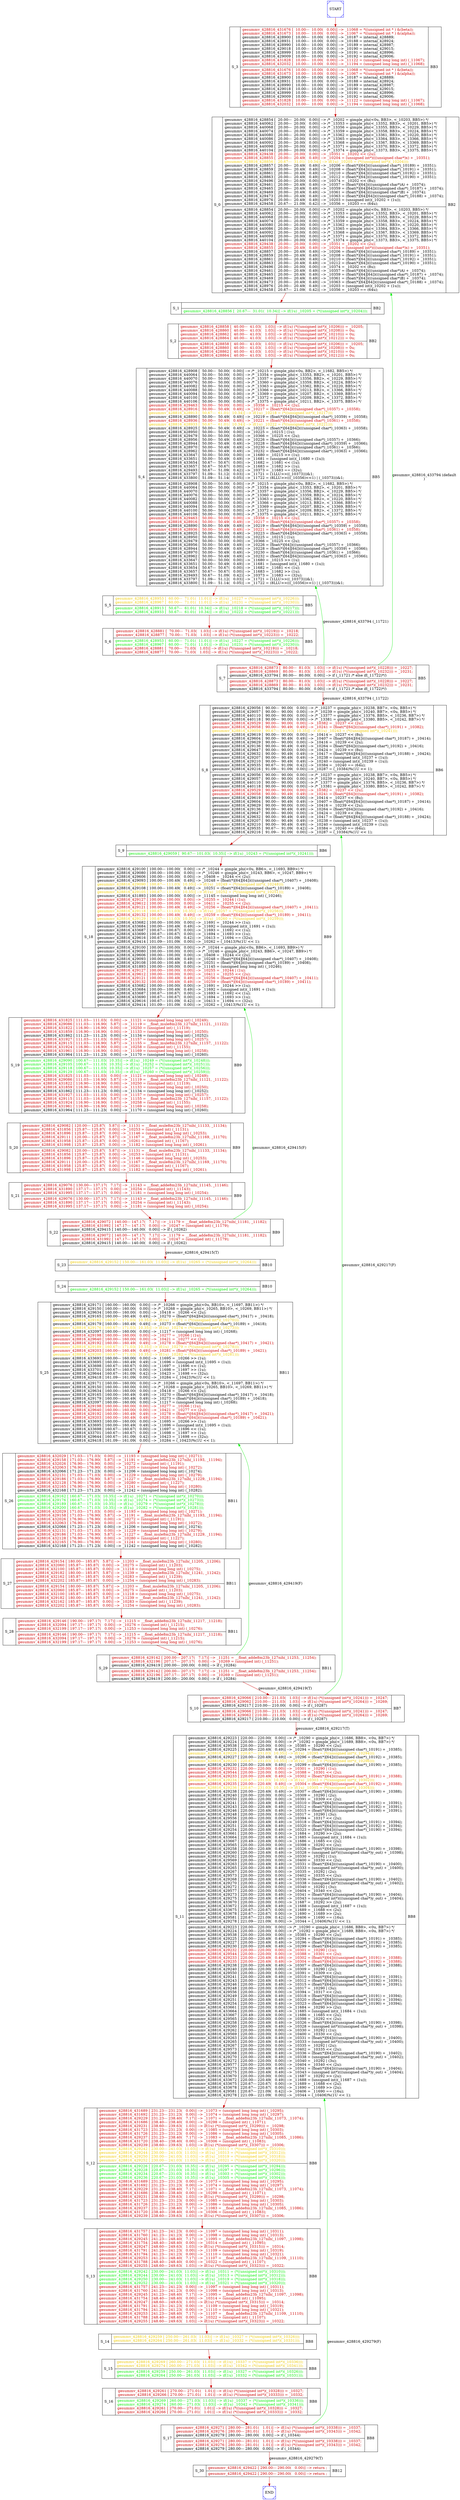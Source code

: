 digraph G {
0[color=blue,shape=Msquare,label=START];
1[color=blue,shape=Msquare,label=END];
2[shape=record,label=< S_0 | { gesummv_428816_428854 [  20.00---  20.00(   0.00)] --&gt; /* _10202 = gimple_phi(&lt;0u, BB3&gt;, &lt;_10203, BB5&gt;) */<br align="left"/>gesummv_428816_440062 [  20.00---  20.00(   0.00)] --&gt; /* _13353 = gimple_phi(&lt;_13352, BB3&gt;, &lt;_10201, BB5&gt;) */<br align="left"/>gesummv_428816_440068 [  20.00---  20.00(   0.00)] --&gt; /* _13356 = gimple_phi(&lt;_13355, BB3&gt;, &lt;_10229, BB5&gt;) */<br align="left"/>gesummv_428816_440074 [  20.00---  20.00(   0.00)] --&gt; /* _13359 = gimple_phi(&lt;_13358, BB3&gt;, &lt;_10224, BB5&gt;) */<br align="left"/>gesummv_428816_440080 [  20.00---  20.00(   0.00)] --&gt; /* _13362 = gimple_phi(&lt;_13361, BB3&gt;, &lt;_10220, BB5&gt;) */<br align="left"/>gesummv_428816_440086 [  20.00---  20.00(   0.00)] --&gt; /* _13365 = gimple_phi(&lt;_13364, BB3&gt;, &lt;_13366, BB5&gt;) */<br align="left"/>gesummv_428816_440092 [  20.00---  20.00(   0.00)] --&gt; /* _13368 = gimple_phi(&lt;_13367, BB3&gt;, &lt;_13369, BB5&gt;) */<br align="left"/>gesummv_428816_440098 [  20.00---  20.00(   0.00)] --&gt; /* _13371 = gimple_phi(&lt;_13370, BB3&gt;, &lt;_13372, BB5&gt;) */<br align="left"/>gesummv_428816_440104 [  20.00---  20.00(   0.00)] --&gt; /* _13374 = gimple_phi(&lt;_13373, BB3&gt;, &lt;_13375, BB5&gt;) */<br align="left"/><font color="red3">gesummv_428816_429438 [  20.00---  20.00(   0.00)] --&gt; _10351 = _10202 &lt;&lt; (2u); </font><br align="left"/><font color="red3">gesummv_428816_428855 [  20.00---  20.49(   0.49)] --&gt; _10204 = (unsigned int*)(((unsigned char*)x) + _10351); </font><br align="left"/><font color="gold2">gesummv_428816_428856 [  20.67---  31.01(  10.34)] --&gt; if(1u) _10205 = (*((unsigned int*)(_10204))); </font><br align="left"/>gesummv_428816_428857 [  20.00---  20.49(   0.49)] --&gt; _10206 = (float(*)[64])(((unsigned char*)_10189) + _10351);<br align="left"/>gesummv_428816_428859 [  20.00---  20.49(   0.49)] --&gt; _10208 = (float(*)[64])(((unsigned char*)_10191) + _10351);<br align="left"/>gesummv_428816_428861 [  20.00---  20.49(   0.49)] --&gt; _10210 = (float(*)[64])(((unsigned char*)_10192) + _10351);<br align="left"/>gesummv_428816_428863 [  20.00---  20.49(   0.49)] --&gt; _10212 = (float(*)[64])(((unsigned char*)_10190) + _10351);<br align="left"/>gesummv_428816_429496 [  20.00---  20.00(   0.00)] --&gt; _10374 = _10202 &lt;&lt; (8u);<br align="left"/>gesummv_428816_429461 [  20.00---  20.49(   0.49)] --&gt; _10357 = (float(*)[64])(((unsigned char*)A) + _10374);<br align="left"/>gesummv_428816_429465 [  20.00---  20.49(   0.49)] --&gt; _10359 = (float(*)[64][64])(((unsigned char*)_10187) + _10374);<br align="left"/>gesummv_428816_429469 [  20.00---  20.49(   0.49)] --&gt; _10361 = (float(*)[64])(((unsigned char*)B) + _10374);<br align="left"/>gesummv_428816_429473 [  20.00---  20.49(   0.49)] --&gt; _10363 = (float(*)[64][64])(((unsigned char*)_10188) + _10374);<br align="left"/>gesummv_428816_428976 [  20.00---  20.49(   0.49)] --&gt; _10203 = (unsigned int)(_10202 + (1u));<br align="left"/>gesummv_428816_429458 [  20.67---  21.09(   0.42)] --&gt; _10356 = _10203 == (64u);<br align="left"/> | gesummv_428816_428854 [  20.00---  20.00(   0.00)] --&gt; /* _10202 = gimple_phi(&lt;0u, BB3&gt;, &lt;_10203, BB5&gt;) */<br align="left"/>gesummv_428816_440062 [  20.00---  20.00(   0.00)] --&gt; /* _13353 = gimple_phi(&lt;_13352, BB3&gt;, &lt;_10201, BB5&gt;) */<br align="left"/>gesummv_428816_440068 [  20.00---  20.00(   0.00)] --&gt; /* _13356 = gimple_phi(&lt;_13355, BB3&gt;, &lt;_10229, BB5&gt;) */<br align="left"/>gesummv_428816_440074 [  20.00---  20.00(   0.00)] --&gt; /* _13359 = gimple_phi(&lt;_13358, BB3&gt;, &lt;_10224, BB5&gt;) */<br align="left"/>gesummv_428816_440080 [  20.00---  20.00(   0.00)] --&gt; /* _13362 = gimple_phi(&lt;_13361, BB3&gt;, &lt;_10220, BB5&gt;) */<br align="left"/>gesummv_428816_440086 [  20.00---  20.00(   0.00)] --&gt; /* _13365 = gimple_phi(&lt;_13364, BB3&gt;, &lt;_13366, BB5&gt;) */<br align="left"/>gesummv_428816_440092 [  20.00---  20.00(   0.00)] --&gt; /* _13368 = gimple_phi(&lt;_13367, BB3&gt;, &lt;_13369, BB5&gt;) */<br align="left"/>gesummv_428816_440098 [  20.00---  20.00(   0.00)] --&gt; /* _13371 = gimple_phi(&lt;_13370, BB3&gt;, &lt;_13372, BB5&gt;) */<br align="left"/>gesummv_428816_440104 [  20.00---  20.00(   0.00)] --&gt; /* _13374 = gimple_phi(&lt;_13373, BB3&gt;, &lt;_13375, BB5&gt;) */<br align="left"/><font color="red3">gesummv_428816_429438 [  20.00---  20.00(   0.00)] --&gt; _10351 = _10202 &lt;&lt; (2u); </font><br align="left"/><font color="red3">gesummv_428816_428855 [  20.00---  20.49(   0.49)] --&gt; _10204 = (unsigned int*)(((unsigned char*)x) + _10351); </font><br align="left"/>gesummv_428816_428857 [  20.00---  20.49(   0.49)] --&gt; _10206 = (float(*)[64])(((unsigned char*)_10189) + _10351);<br align="left"/>gesummv_428816_428859 [  20.00---  20.49(   0.49)] --&gt; _10208 = (float(*)[64])(((unsigned char*)_10191) + _10351);<br align="left"/>gesummv_428816_428861 [  20.00---  20.49(   0.49)] --&gt; _10210 = (float(*)[64])(((unsigned char*)_10192) + _10351);<br align="left"/>gesummv_428816_428863 [  20.00---  20.49(   0.49)] --&gt; _10212 = (float(*)[64])(((unsigned char*)_10190) + _10351);<br align="left"/>gesummv_428816_429496 [  20.00---  20.00(   0.00)] --&gt; _10374 = _10202 &lt;&lt; (8u);<br align="left"/>gesummv_428816_429461 [  20.00---  20.49(   0.49)] --&gt; _10357 = (float(*)[64])(((unsigned char*)A) + _10374);<br align="left"/>gesummv_428816_429465 [  20.00---  20.49(   0.49)] --&gt; _10359 = (float(*)[64][64])(((unsigned char*)_10187) + _10374);<br align="left"/>gesummv_428816_429469 [  20.00---  20.49(   0.49)] --&gt; _10361 = (float(*)[64])(((unsigned char*)B) + _10374);<br align="left"/>gesummv_428816_429473 [  20.00---  20.49(   0.49)] --&gt; _10363 = (float(*)[64][64])(((unsigned char*)_10188) + _10374);<br align="left"/>gesummv_428816_428976 [  20.00---  20.49(   0.49)] --&gt; _10203 = (unsigned int)(_10202 + (1u));<br align="left"/>gesummv_428816_429458 [  20.67---  21.09(   0.42)] --&gt; _10356 = _10203 == (64u);<br align="left"/> } | BB2 <br align="left"/>>];
3[shape=record,label=< S_1 | {  | <font color="green2">gesummv_428816_428856 [  20.67---  31.01(  10.34)] --&gt; if(1u) _10205 = (*((unsigned int*)(_10204))); </font><br align="left"/> } | BB2 <br align="left"/>>];
4[shape=record,label=< S_2 | { <font color="red3">gesummv_428816_428858 [  40.00---  41.03(   1.03)] --&gt; if(1u) (*((unsigned int*)(_10206))) = _10205; </font><br align="left"/><font color="red3">gesummv_428816_428860 [  40.00---  41.03(   1.03)] --&gt; if(1u) (*((unsigned int*)(_10208))) = 0u; </font><br align="left"/><font color="red3">gesummv_428816_428862 [  40.00---  41.03(   1.03)] --&gt; if(1u) (*((unsigned int*)(_10210))) = 0u; </font><br align="left"/><font color="red3">gesummv_428816_428864 [  40.00---  41.03(   1.03)] --&gt; if(1u) (*((unsigned int*)(_10212))) = 0u; </font><br align="left"/> | <font color="red3">gesummv_428816_428858 [  40.00---  41.03(   1.03)] --&gt; if(1u) (*((unsigned int*)(_10206))) = _10205; </font><br align="left"/><font color="red3">gesummv_428816_428860 [  40.00---  41.03(   1.03)] --&gt; if(1u) (*((unsigned int*)(_10208))) = 0u; </font><br align="left"/><font color="red3">gesummv_428816_428862 [  40.00---  41.03(   1.03)] --&gt; if(1u) (*((unsigned int*)(_10210))) = 0u; </font><br align="left"/><font color="red3">gesummv_428816_428864 [  40.00---  41.03(   1.03)] --&gt; if(1u) (*((unsigned int*)(_10212))) = 0u; </font><br align="left"/> } | BB2 <br align="left"/>>];
5[shape=record,label=< S_3 | { <font color="red3">gesummv_428816_431676 [  10.00---  10.00(   0.00)] --&gt; _11068 = *((unsigned int * ) &amp;(beta)); </font><br align="left"/><font color="red3">gesummv_428816_431673 [  10.00---  10.00(   0.00)] --&gt; _11067 = *((unsigned int * ) &amp;(alpha)); </font><br align="left"/>gesummv_428816_428900 [  10.00---  10.00(   0.00)] --&gt; _10187 = internal_428889;<br align="left"/>gesummv_428816_428931 [  10.00---  10.00(   0.00)] --&gt; _10188 = internal_428924;<br align="left"/>gesummv_428816_428990 [  10.00---  10.00(   0.00)] --&gt; _10189 = internal_428987;<br align="left"/>gesummv_428816_429018 [  10.00---  10.00(   0.00)] --&gt; _10190 = internal_429015;<br align="left"/>gesummv_428816_428999 [  10.00---  10.00(   0.00)] --&gt; _10191 = internal_428996;<br align="left"/>gesummv_428816_429009 [  10.00---  10.00(   0.00)] --&gt; _10192 = internal_429006;<br align="left"/><font color="red3">gesummv_428816_431828 [  10.00---  10.00(   0.00)] --&gt; _11122 = (unsigned long long int) (_11067); </font><br align="left"/><font color="red3">gesummv_428816_432032 [  10.00---  10.00(   0.00)] --&gt; _11194 = (unsigned long long int) (_11068); </font><br align="left"/> | <font color="red3">gesummv_428816_431676 [  10.00---  10.00(   0.00)] --&gt; _11068 = *((unsigned int * ) &amp;(beta)); </font><br align="left"/><font color="red3">gesummv_428816_431673 [  10.00---  10.00(   0.00)] --&gt; _11067 = *((unsigned int * ) &amp;(alpha)); </font><br align="left"/>gesummv_428816_428900 [  10.00---  10.00(   0.00)] --&gt; _10187 = internal_428889;<br align="left"/>gesummv_428816_428931 [  10.00---  10.00(   0.00)] --&gt; _10188 = internal_428924;<br align="left"/>gesummv_428816_428990 [  10.00---  10.00(   0.00)] --&gt; _10189 = internal_428987;<br align="left"/>gesummv_428816_429018 [  10.00---  10.00(   0.00)] --&gt; _10190 = internal_429015;<br align="left"/>gesummv_428816_428999 [  10.00---  10.00(   0.00)] --&gt; _10191 = internal_428996;<br align="left"/>gesummv_428816_429009 [  10.00---  10.00(   0.00)] --&gt; _10192 = internal_429006;<br align="left"/><font color="red3">gesummv_428816_431828 [  10.00---  10.00(   0.00)] --&gt; _11122 = (unsigned long long int) (_11067); </font><br align="left"/><font color="red3">gesummv_428816_432032 [  10.00---  10.00(   0.00)] --&gt; _11194 = (unsigned long long int) (_11068); </font><br align="left"/> } | BB3 <br align="left"/>>];
6[shape=record,label=< S_4 | { gesummv_428816_428908 [  50.00---  50.00(   0.00)] --&gt; /* _10215 = gimple_phi(&lt;0u, BB2&gt;, &lt;_11682, BB5&gt;) */<br align="left"/>gesummv_428816_440064 [  50.00---  50.00(   0.00)] --&gt; /* _13354 = gimple_phi(&lt;_13353, BB2&gt;, &lt;_10201, BB5&gt;) */<br align="left"/>gesummv_428816_440070 [  50.00---  50.00(   0.00)] --&gt; /* _13357 = gimple_phi(&lt;_13356, BB2&gt;, &lt;_10229, BB5&gt;) */<br align="left"/>gesummv_428816_440076 [  50.00---  50.00(   0.00)] --&gt; /* _13360 = gimple_phi(&lt;_13359, BB2&gt;, &lt;_10224, BB5&gt;) */<br align="left"/>gesummv_428816_440082 [  50.00---  50.00(   0.00)] --&gt; /* _13363 = gimple_phi(&lt;_13362, BB2&gt;, &lt;_10220, BB5&gt;) */<br align="left"/>gesummv_428816_440088 [  50.00---  50.00(   0.00)] --&gt; /* _13366 = gimple_phi(&lt;_10213, BB2&gt;, &lt;_13366, BB5&gt;) */<br align="left"/>gesummv_428816_440094 [  50.00---  50.00(   0.00)] --&gt; /* _13369 = gimple_phi(&lt;_10207, BB2&gt;, &lt;_13369, BB5&gt;) */<br align="left"/>gesummv_428816_440100 [  50.00---  50.00(   0.00)] --&gt; /* _13372 = gimple_phi(&lt;_10209, BB2&gt;, &lt;_13372, BB5&gt;) */<br align="left"/>gesummv_428816_440106 [  50.00---  50.00(   0.00)] --&gt; /* _13375 = gimple_phi(&lt;_10211, BB2&gt;, &lt;_13375, BB5&gt;) */<br align="left"/><font color="red3">gesummv_428816_429463 [  50.00---  50.00(   0.00)] --&gt; _10358 = _10215 &lt;&lt; (2u); </font><br align="left"/><font color="red3">gesummv_428816_428916 [  50.00---  50.49(   0.49)] --&gt; _10217 = (float(*)[64])(((unsigned char*)_10357) + _10358); </font><br align="left"/><font color="gold2">gesummv_428816_428913 [  50.67---  61.01(  10.34)] --&gt; if(1u) _10218 = (*((unsigned int*)(_10217))); </font><br align="left"/>gesummv_428816_428890 [  50.00---  50.49(   0.49)] --&gt; _10219 = (float(*)[64][64])(((unsigned char*)_10359) + _10358);<br align="left"/><font color="red3">gesummv_428816_428936 [  50.00---  50.49(   0.49)] --&gt; _10221 = (float(*)[64])(((unsigned char*)_10361) + _10358); </font><br align="left"/><font color="gold2">gesummv_428816_428933 [  50.67---  61.01(  10.34)] --&gt; if(1u) _10222 = (*((unsigned int*)(_10221))); </font><br align="left"/>gesummv_428816_428925 [  50.00---  50.49(   0.49)] --&gt; _10223 = (float(*)[64][64])(((unsigned char*)_10363) + _10358);<br align="left"/>gesummv_428816_428950 [  50.00---  50.00(   0.00)] --&gt; _10225 = _10215 \| (1u);<br align="left"/>gesummv_428816_429479 [  50.00---  50.00(   0.00)] --&gt; _10366 = _10225 &lt;&lt; (2u);<br align="left"/>gesummv_428816_428956 [  50.00---  50.49(   0.49)] --&gt; _10226 = (float(*)[64])(((unsigned char*)_10357) + _10366);<br align="left"/>gesummv_428816_428944 [  50.00---  50.49(   0.49)] --&gt; _10228 = (float(*)[64][64])(((unsigned char*)_10359) + _10366);<br align="left"/>gesummv_428816_428970 [  50.00---  50.49(   0.49)] --&gt; _10230 = (float(*)[64])(((unsigned char*)_10361) + _10366);<br align="left"/>gesummv_428816_428962 [  50.00---  50.49(   0.49)] --&gt; _10232 = (float(*)[64][64])(((unsigned char*)_10363) + _10366);<br align="left"/>gesummv_428816_433647 [  50.00---  50.00(   0.00)] --&gt; _11680 = _10215 &gt;&gt; (1u);<br align="left"/>gesummv_428816_433651 [  50.00---  50.49(   0.49)] --&gt; _11681 = (unsigned int)(_11680 + (1u));<br align="left"/>gesummv_428816_433654 [  50.67---  50.67(   0.00)] --&gt; _11682 = _11681 &lt;&lt; (1u);<br align="left"/>gesummv_428816_433657 [  50.67---  50.67(   0.00)] --&gt; _11683 = _11682 &gt;&gt; (1u);<br align="left"/>gesummv_428816_429493 [  50.67---  51.09(   0.42)] --&gt; _10373 = _11683 == (32u);<br align="left"/>gesummv_428816_433797 [  51.09---  51.12(   0.03)] --&gt; _11721 = (1LLU&gt;&gt;((_10373)))&amp;1;<br align="left"/>gesummv_428816_433800 [  51.09---  51.14(   0.05)] --&gt; _11722 = (8LLU&gt;&gt;(((_10356)&lt;&lt;1) \| (_10373)))&amp;1;<br align="left"/> | gesummv_428816_428908 [  50.00---  50.00(   0.00)] --&gt; /* _10215 = gimple_phi(&lt;0u, BB2&gt;, &lt;_11682, BB5&gt;) */<br align="left"/>gesummv_428816_440064 [  50.00---  50.00(   0.00)] --&gt; /* _13354 = gimple_phi(&lt;_13353, BB2&gt;, &lt;_10201, BB5&gt;) */<br align="left"/>gesummv_428816_440070 [  50.00---  50.00(   0.00)] --&gt; /* _13357 = gimple_phi(&lt;_13356, BB2&gt;, &lt;_10229, BB5&gt;) */<br align="left"/>gesummv_428816_440076 [  50.00---  50.00(   0.00)] --&gt; /* _13360 = gimple_phi(&lt;_13359, BB2&gt;, &lt;_10224, BB5&gt;) */<br align="left"/>gesummv_428816_440082 [  50.00---  50.00(   0.00)] --&gt; /* _13363 = gimple_phi(&lt;_13362, BB2&gt;, &lt;_10220, BB5&gt;) */<br align="left"/>gesummv_428816_440088 [  50.00---  50.00(   0.00)] --&gt; /* _13366 = gimple_phi(&lt;_10213, BB2&gt;, &lt;_13366, BB5&gt;) */<br align="left"/>gesummv_428816_440094 [  50.00---  50.00(   0.00)] --&gt; /* _13369 = gimple_phi(&lt;_10207, BB2&gt;, &lt;_13369, BB5&gt;) */<br align="left"/>gesummv_428816_440100 [  50.00---  50.00(   0.00)] --&gt; /* _13372 = gimple_phi(&lt;_10209, BB2&gt;, &lt;_13372, BB5&gt;) */<br align="left"/>gesummv_428816_440106 [  50.00---  50.00(   0.00)] --&gt; /* _13375 = gimple_phi(&lt;_10211, BB2&gt;, &lt;_13375, BB5&gt;) */<br align="left"/><font color="red3">gesummv_428816_429463 [  50.00---  50.00(   0.00)] --&gt; _10358 = _10215 &lt;&lt; (2u); </font><br align="left"/><font color="red3">gesummv_428816_428916 [  50.00---  50.49(   0.49)] --&gt; _10217 = (float(*)[64])(((unsigned char*)_10357) + _10358); </font><br align="left"/>gesummv_428816_428890 [  50.00---  50.49(   0.49)] --&gt; _10219 = (float(*)[64][64])(((unsigned char*)_10359) + _10358);<br align="left"/><font color="red3">gesummv_428816_428936 [  50.00---  50.49(   0.49)] --&gt; _10221 = (float(*)[64])(((unsigned char*)_10361) + _10358); </font><br align="left"/>gesummv_428816_428925 [  50.00---  50.49(   0.49)] --&gt; _10223 = (float(*)[64][64])(((unsigned char*)_10363) + _10358);<br align="left"/>gesummv_428816_428950 [  50.00---  50.00(   0.00)] --&gt; _10225 = _10215 \| (1u);<br align="left"/>gesummv_428816_429479 [  50.00---  50.00(   0.00)] --&gt; _10366 = _10225 &lt;&lt; (2u);<br align="left"/>gesummv_428816_428956 [  50.00---  50.49(   0.49)] --&gt; _10226 = (float(*)[64])(((unsigned char*)_10357) + _10366);<br align="left"/>gesummv_428816_428944 [  50.00---  50.49(   0.49)] --&gt; _10228 = (float(*)[64][64])(((unsigned char*)_10359) + _10366);<br align="left"/>gesummv_428816_428970 [  50.00---  50.49(   0.49)] --&gt; _10230 = (float(*)[64])(((unsigned char*)_10361) + _10366);<br align="left"/>gesummv_428816_428962 [  50.00---  50.49(   0.49)] --&gt; _10232 = (float(*)[64][64])(((unsigned char*)_10363) + _10366);<br align="left"/>gesummv_428816_433647 [  50.00---  50.00(   0.00)] --&gt; _11680 = _10215 &gt;&gt; (1u);<br align="left"/>gesummv_428816_433651 [  50.00---  50.49(   0.49)] --&gt; _11681 = (unsigned int)(_11680 + (1u));<br align="left"/>gesummv_428816_433654 [  50.67---  50.67(   0.00)] --&gt; _11682 = _11681 &lt;&lt; (1u);<br align="left"/>gesummv_428816_433657 [  50.67---  50.67(   0.00)] --&gt; _11683 = _11682 &gt;&gt; (1u);<br align="left"/>gesummv_428816_429493 [  50.67---  51.09(   0.42)] --&gt; _10373 = _11683 == (32u);<br align="left"/>gesummv_428816_433797 [  51.09---  51.12(   0.03)] --&gt; _11721 = (1LLU&gt;&gt;((_10373)))&amp;1;<br align="left"/>gesummv_428816_433800 [  51.09---  51.14(   0.05)] --&gt; _11722 = (8LLU&gt;&gt;(((_10356)&lt;&lt;1) \| (_10373)))&amp;1;<br align="left"/> } | BB5 <br align="left"/>>];
7[shape=record,label=< S_5 | { <font color="gold2">gesummv_428816_428953 [  60.00---  71.01(  11.01)] --&gt; if(1u) _10227 = (*((unsigned int*)(_10226))); </font><br align="left"/><font color="gold2">gesummv_428816_428967 [  60.00---  71.01(  11.01)] --&gt; if(1u) _10231 = (*((unsigned int*)(_10230))); </font><br align="left"/> | <font color="green2">gesummv_428816_428913 [  50.67---  61.01(  10.34)] --&gt; if(1u) _10218 = (*((unsigned int*)(_10217))); </font><br align="left"/><font color="green2">gesummv_428816_428933 [  50.67---  61.01(  10.34)] --&gt; if(1u) _10222 = (*((unsigned int*)(_10221))); </font><br align="left"/> } | BB5 <br align="left"/>>];
8[shape=record,label=< S_6 | { <font color="red3">gesummv_428816_428881 [  70.00---  71.03(   1.03)] --&gt; if(1u) (*((unsigned int*)(_10219))) = _10218; </font><br align="left"/><font color="red3">gesummv_428816_428877 [  70.00---  71.03(   1.03)] --&gt; if(1u) (*((unsigned int*)(_10223))) = _10222; </font><br align="left"/> | <font color="green2">gesummv_428816_428953 [  60.00---  71.01(  11.01)] --&gt; if(1u) _10227 = (*((unsigned int*)(_10226))); </font><br align="left"/><font color="green2">gesummv_428816_428967 [  60.00---  71.01(  11.01)] --&gt; if(1u) _10231 = (*((unsigned int*)(_10230))); </font><br align="left"/><font color="red3">gesummv_428816_428881 [  70.00---  71.03(   1.03)] --&gt; if(1u) (*((unsigned int*)(_10219))) = _10218; </font><br align="left"/><font color="red3">gesummv_428816_428877 [  70.00---  71.03(   1.03)] --&gt; if(1u) (*((unsigned int*)(_10223))) = _10222; </font><br align="left"/> } | BB5 <br align="left"/>>];
9[shape=record,label=< S_7 | { <font color="red3">gesummv_428816_428873 [  80.00---  81.03(   1.03)] --&gt; if(1u) (*((unsigned int*)(_10228))) = _10227; </font><br align="left"/><font color="red3">gesummv_428816_428869 [  80.00---  81.03(   1.03)] --&gt; if(1u) (*((unsigned int*)(_10232))) = _10231; </font><br align="left"/>gesummv_428816_433794 [  80.00---  80.00(   0.00)] --&gt; if (_11721 /* else if(_11722)*/)<br align="left"/> | <font color="red3">gesummv_428816_428873 [  80.00---  81.03(   1.03)] --&gt; if(1u) (*((unsigned int*)(_10228))) = _10227; </font><br align="left"/><font color="red3">gesummv_428816_428869 [  80.00---  81.03(   1.03)] --&gt; if(1u) (*((unsigned int*)(_10232))) = _10231; </font><br align="left"/>gesummv_428816_433794 [  80.00---  80.00(   0.00)] --&gt; if (_11721 /* else if(_11722)*/)<br align="left"/> } | BB5 <br align="left"/>>];
10[shape=record,label=< S_8 | { gesummv_428816_429056 [  90.00---  90.00(   0.00)] --&gt; /* _10237 = gimple_phi(&lt;_10238, BB7&gt;, &lt;0u, BB5&gt;) */<br align="left"/>gesummv_428816_429057 [  90.00---  90.00(   0.00)] --&gt; /* _10239 = gimple_phi(&lt;_10240, BB7&gt;, &lt;0u, BB5&gt;) */<br align="left"/>gesummv_428816_440110 [  90.00---  90.00(   0.00)] --&gt; /* _13377 = gimple_phi(&lt;_13376, BB5&gt;, &lt;_10236, BB7&gt;) */<br align="left"/>gesummv_428816_440118 [  90.00---  90.00(   0.00)] --&gt; /* _13381 = gimple_phi(&lt;_13380, BB5&gt;, &lt;_10242, BB7&gt;) */<br align="left"/><font color="red3">gesummv_428816_429529 [  90.00---  90.00(   0.00)] --&gt; _10382 = _10237 &lt;&lt; (2u); </font><br align="left"/><font color="red3">gesummv_428816_429058 [  90.00---  90.49(   0.49)] --&gt; _10241 = (float(*)[64])(((unsigned char*)_10191) + _10382); </font><br align="left"/><font color="gold2">gesummv_428816_429059 [  90.67--- 101.03(  10.35)] --&gt; if(1u) _10243 = (*((unsigned int*)(_10241))); </font><br align="left"/>gesummv_428816_429619 [  90.00---  90.00(   0.00)] --&gt; _10414 = _10237 &lt;&lt; (8u);<br align="left"/>gesummv_428816_429604 [  90.00---  90.49(   0.49)] --&gt; _10407 = (float(*)[64][64])(((unsigned char*)_10187) + _10414);<br align="left"/>gesummv_428816_429629 [  90.00---  90.00(   0.00)] --&gt; _10416 = _10239 &lt;&lt; (2u);<br align="left"/>gesummv_428816_429136 [  90.00---  90.49(   0.49)] --&gt; _10264 = (float(*)[64])(((unsigned char*)_10192) + _10416);<br align="left"/>gesummv_428816_429647 [  90.00---  90.00(   0.00)] --&gt; _10424 = _10239 &lt;&lt; (8u);<br align="left"/>gesummv_428816_429632 [  90.00---  90.49(   0.49)] --&gt; _10417 = (float(*)[64][64])(((unsigned char*)_10188) + _10424);<br align="left"/>gesummv_428816_429207 [  90.00---  90.49(   0.49)] --&gt; _10238 = (unsigned int)(_10237 + (1u));<br align="left"/>gesummv_428816_429210 [  90.00---  90.49(   0.49)] --&gt; _10240 = (unsigned int)(_10239 + (1u));<br align="left"/>gesummv_428816_429535 [  90.67---  91.09(   0.42)] --&gt; _10384 = _10240 == (64u);<br align="left"/>gesummv_428816_429216 [  91.09---  91.09(   0.00)] --&gt; _10287 = (_10384)%(1U &lt;&lt; 1);<br align="left"/> | gesummv_428816_429056 [  90.00---  90.00(   0.00)] --&gt; /* _10237 = gimple_phi(&lt;_10238, BB7&gt;, &lt;0u, BB5&gt;) */<br align="left"/>gesummv_428816_429057 [  90.00---  90.00(   0.00)] --&gt; /* _10239 = gimple_phi(&lt;_10240, BB7&gt;, &lt;0u, BB5&gt;) */<br align="left"/>gesummv_428816_440110 [  90.00---  90.00(   0.00)] --&gt; /* _13377 = gimple_phi(&lt;_13376, BB5&gt;, &lt;_10236, BB7&gt;) */<br align="left"/>gesummv_428816_440118 [  90.00---  90.00(   0.00)] --&gt; /* _13381 = gimple_phi(&lt;_13380, BB5&gt;, &lt;_10242, BB7&gt;) */<br align="left"/><font color="red3">gesummv_428816_429529 [  90.00---  90.00(   0.00)] --&gt; _10382 = _10237 &lt;&lt; (2u); </font><br align="left"/><font color="red3">gesummv_428816_429058 [  90.00---  90.49(   0.49)] --&gt; _10241 = (float(*)[64])(((unsigned char*)_10191) + _10382); </font><br align="left"/>gesummv_428816_429619 [  90.00---  90.00(   0.00)] --&gt; _10414 = _10237 &lt;&lt; (8u);<br align="left"/>gesummv_428816_429604 [  90.00---  90.49(   0.49)] --&gt; _10407 = (float(*)[64][64])(((unsigned char*)_10187) + _10414);<br align="left"/>gesummv_428816_429629 [  90.00---  90.00(   0.00)] --&gt; _10416 = _10239 &lt;&lt; (2u);<br align="left"/>gesummv_428816_429136 [  90.00---  90.49(   0.49)] --&gt; _10264 = (float(*)[64])(((unsigned char*)_10192) + _10416);<br align="left"/>gesummv_428816_429647 [  90.00---  90.00(   0.00)] --&gt; _10424 = _10239 &lt;&lt; (8u);<br align="left"/>gesummv_428816_429632 [  90.00---  90.49(   0.49)] --&gt; _10417 = (float(*)[64][64])(((unsigned char*)_10188) + _10424);<br align="left"/>gesummv_428816_429207 [  90.00---  90.49(   0.49)] --&gt; _10238 = (unsigned int)(_10237 + (1u));<br align="left"/>gesummv_428816_429210 [  90.00---  90.49(   0.49)] --&gt; _10240 = (unsigned int)(_10239 + (1u));<br align="left"/>gesummv_428816_429535 [  90.67---  91.09(   0.42)] --&gt; _10384 = _10240 == (64u);<br align="left"/>gesummv_428816_429216 [  91.09---  91.09(   0.00)] --&gt; _10287 = (_10384)%(1U &lt;&lt; 1);<br align="left"/> } | BB6 <br align="left"/>>];
11[shape=record,label=< S_9 | {  | <font color="green2">gesummv_428816_429059 [  90.67--- 101.03(  10.35)] --&gt; if(1u) _10243 = (*((unsigned int*)(_10241))); </font><br align="left"/> } | BB6 <br align="left"/>>];
12[shape=record,label=< S_10 | { <font color="red3">gesummv_428816_429066 [ 210.00--- 211.03(   1.03)] --&gt; if(1u) (*((unsigned int*)(_10241))) = _10247; </font><br align="left"/><font color="red3">gesummv_428816_429062 [ 210.00--- 211.03(   1.03)] --&gt; if(1u) (*((unsigned int*)(_10264))) = _10269; </font><br align="left"/>gesummv_428816_429217 [ 210.00--- 210.00(   0.00)] --&gt; if (_10287)<br align="left"/> | <font color="red3">gesummv_428816_429066 [ 210.00--- 211.03(   1.03)] --&gt; if(1u) (*((unsigned int*)(_10241))) = _10247; </font><br align="left"/><font color="red3">gesummv_428816_429062 [ 210.00--- 211.03(   1.03)] --&gt; if(1u) (*((unsigned int*)(_10264))) = _10269; </font><br align="left"/>gesummv_428816_429217 [ 210.00--- 210.00(   0.00)] --&gt; if (_10287)<br align="left"/> } | BB7 <br align="left"/>>];
13[shape=record,label=< S_11 | { gesummv_428816_429223 [ 220.00--- 220.00(   0.00)] --&gt; /* _10290 = gimple_phi(&lt;_11686, BB8&gt;, &lt;0u, BB7&gt;) */<br align="left"/>gesummv_428816_429224 [ 220.00--- 220.00(   0.00)] --&gt; /* _10292 = gimple_phi(&lt;_11689, BB8&gt;, &lt;0u, BB7&gt;) */<br align="left"/>gesummv_428816_429538 [ 220.00--- 220.00(   0.00)] --&gt; _10385 = _10290 &lt;&lt; (2u);<br align="left"/>gesummv_428816_429225 [ 220.00--- 220.49(   0.49)] --&gt; _10294 = (float(*)[64])(((unsigned char*)_10191) + _10385);<br align="left"/><font color="gold2">gesummv_428816_429226 [ 220.67--- 231.03(  10.35)] --&gt; if(1u) _10295 = (*((unsigned int*)(_10294))); </font><br align="left"/>gesummv_428816_429227 [ 220.00--- 220.49(   0.49)] --&gt; _10296 = (float(*)[64])(((unsigned char*)_10192) + _10385);<br align="left"/><font color="gold2">gesummv_428816_429228 [ 220.67--- 231.03(  10.35)] --&gt; if(1u) _10297 = (*((unsigned int*)(_10296))); </font><br align="left"/>gesummv_428816_429230 [ 220.00--- 220.49(   0.49)] --&gt; _10299 = (float(*)[64])(((unsigned char*)_10190) + _10385);<br align="left"/><font color="red3">gesummv_428816_429232 [ 220.00--- 220.00(   0.00)] --&gt; _10301 = _10290 \| (1u); </font><br align="left"/><font color="red3">gesummv_428816_429544 [ 220.00--- 220.00(   0.00)] --&gt; _10388 = _10301 &lt;&lt; (2u); </font><br align="left"/><font color="red3">gesummv_428816_429233 [ 220.00--- 220.49(   0.49)] --&gt; _10302 = (float(*)[64])(((unsigned char*)_10191) + _10388); </font><br align="left"/><font color="gold2">gesummv_428816_429234 [ 220.67--- 231.03(  10.35)] --&gt; if(1u) _10303 = (*((unsigned int*)(_10302))); </font><br align="left"/><font color="red3">gesummv_428816_429235 [ 220.00--- 220.49(   0.49)] --&gt; _10304 = (float(*)[64])(((unsigned char*)_10192) + _10388); </font><br align="left"/><font color="gold2">gesummv_428816_429236 [ 220.67--- 231.03(  10.35)] --&gt; if(1u) _10305 = (*((unsigned int*)(_10304))); </font><br align="left"/>gesummv_428816_429238 [ 220.00--- 220.49(   0.49)] --&gt; _10307 = (float(*)[64])(((unsigned char*)_10190) + _10388);<br align="left"/>gesummv_428816_429240 [ 220.00--- 220.00(   0.00)] --&gt; _10309 = _10290 \| (2u);<br align="left"/>gesummv_428816_429550 [ 220.00--- 220.00(   0.00)] --&gt; _10391 = _10309 &lt;&lt; (2u);<br align="left"/>gesummv_428816_429241 [ 220.00--- 220.49(   0.49)] --&gt; _10310 = (float(*)[64])(((unsigned char*)_10191) + _10391);<br align="left"/>gesummv_428816_429243 [ 220.00--- 220.49(   0.49)] --&gt; _10312 = (float(*)[64])(((unsigned char*)_10192) + _10391);<br align="left"/>gesummv_428816_429246 [ 220.00--- 220.49(   0.49)] --&gt; _10315 = (float(*)[64])(((unsigned char*)_10190) + _10391);<br align="left"/>gesummv_428816_429248 [ 220.00--- 220.00(   0.00)] --&gt; _10317 = _10290 \| (3u);<br align="left"/>gesummv_428816_429556 [ 220.00--- 220.00(   0.00)] --&gt; _10394 = _10317 &lt;&lt; (2u);<br align="left"/>gesummv_428816_429249 [ 220.00--- 220.49(   0.49)] --&gt; _10318 = (float(*)[64])(((unsigned char*)_10191) + _10394);<br align="left"/>gesummv_428816_429251 [ 220.00--- 220.49(   0.49)] --&gt; _10320 = (float(*)[64])(((unsigned char*)_10192) + _10394);<br align="left"/>gesummv_428816_429254 [ 220.00--- 220.49(   0.49)] --&gt; _10323 = (float(*)[64])(((unsigned char*)_10190) + _10394);<br align="left"/>gesummv_428816_433661 [ 220.00--- 220.00(   0.00)] --&gt; _11684 = _10290 &gt;&gt; (2u);<br align="left"/>gesummv_428816_433664 [ 220.00--- 220.49(   0.49)] --&gt; _11685 = (unsigned int)(_11684 + (1u));<br align="left"/>gesummv_428816_433667 [ 220.49--- 220.49(   0.00)] --&gt; _11686 = _11685 &lt;&lt; (2u);<br align="left"/>gesummv_428816_429565 [ 220.00--- 220.00(   0.00)] --&gt; _10398 = _10292 &lt;&lt; (2u);<br align="left"/>gesummv_428816_429258 [ 220.00--- 220.49(   0.49)] --&gt; _10326 = (float(*)[64])(((unsigned char*)_10190) + _10398);<br align="left"/>gesummv_428816_429260 [ 220.00--- 220.49(   0.49)] --&gt; _10328 = (unsigned int*)(((unsigned char*)y_out) + _10398);<br align="left"/>gesummv_428816_429262 [ 220.00--- 220.00(   0.00)] --&gt; _10330 = _10292 \| (1u);<br align="left"/>gesummv_428816_429569 [ 220.00--- 220.00(   0.00)] --&gt; _10400 = _10330 &lt;&lt; (2u);<br align="left"/>gesummv_428816_429263 [ 220.00--- 220.49(   0.49)] --&gt; _10331 = (float(*)[64])(((unsigned char*)_10190) + _10400);<br align="left"/>gesummv_428816_429265 [ 220.00--- 220.49(   0.49)] --&gt; _10333 = (unsigned int*)(((unsigned char*)y_out) + _10400);<br align="left"/>gesummv_428816_429267 [ 220.00--- 220.00(   0.00)] --&gt; _10335 = _10292 \| (2u);<br align="left"/>gesummv_428816_429573 [ 220.00--- 220.00(   0.00)] --&gt; _10402 = _10335 &lt;&lt; (2u);<br align="left"/>gesummv_428816_429268 [ 220.00--- 220.49(   0.49)] --&gt; _10336 = (float(*)[64])(((unsigned char*)_10190) + _10402);<br align="left"/>gesummv_428816_429270 [ 220.00--- 220.49(   0.49)] --&gt; _10338 = (unsigned int*)(((unsigned char*)y_out) + _10402);<br align="left"/>gesummv_428816_429272 [ 220.00--- 220.00(   0.00)] --&gt; _10340 = _10292 \| (3u);<br align="left"/>gesummv_428816_429577 [ 220.00--- 220.00(   0.00)] --&gt; _10404 = _10340 &lt;&lt; (2u);<br align="left"/>gesummv_428816_429273 [ 220.00--- 220.49(   0.49)] --&gt; _10341 = (float(*)[64])(((unsigned char*)_10190) + _10404);<br align="left"/>gesummv_428816_429275 [ 220.00--- 220.49(   0.49)] --&gt; _10343 = (unsigned int*)(((unsigned char*)y_out) + _10404);<br align="left"/>gesummv_428816_433670 [ 220.00--- 220.00(   0.00)] --&gt; _11687 = _10292 &gt;&gt; (2u);<br align="left"/>gesummv_428816_433672 [ 220.00--- 220.49(   0.49)] --&gt; _11688 = (unsigned int)(_11687 + (1u));<br align="left"/>gesummv_428816_433675 [ 220.67--- 220.67(   0.00)] --&gt; _11689 = _11688 &lt;&lt; (2u);<br align="left"/>gesummv_428816_433678 [ 220.67--- 220.67(   0.00)] --&gt; _11690 = _11689 &gt;&gt; (2u);<br align="left"/>gesummv_428816_429581 [ 220.67--- 221.09(   0.42)] --&gt; _10406 = _11690 == (16u);<br align="left"/>gesummv_428816_429278 [ 221.09--- 221.09(   0.00)] --&gt; _10344 = (_10406)%(1U &lt;&lt; 1);<br align="left"/> | gesummv_428816_429223 [ 220.00--- 220.00(   0.00)] --&gt; /* _10290 = gimple_phi(&lt;_11686, BB8&gt;, &lt;0u, BB7&gt;) */<br align="left"/>gesummv_428816_429224 [ 220.00--- 220.00(   0.00)] --&gt; /* _10292 = gimple_phi(&lt;_11689, BB8&gt;, &lt;0u, BB7&gt;) */<br align="left"/>gesummv_428816_429538 [ 220.00--- 220.00(   0.00)] --&gt; _10385 = _10290 &lt;&lt; (2u);<br align="left"/>gesummv_428816_429225 [ 220.00--- 220.49(   0.49)] --&gt; _10294 = (float(*)[64])(((unsigned char*)_10191) + _10385);<br align="left"/>gesummv_428816_429227 [ 220.00--- 220.49(   0.49)] --&gt; _10296 = (float(*)[64])(((unsigned char*)_10192) + _10385);<br align="left"/>gesummv_428816_429230 [ 220.00--- 220.49(   0.49)] --&gt; _10299 = (float(*)[64])(((unsigned char*)_10190) + _10385);<br align="left"/><font color="red3">gesummv_428816_429232 [ 220.00--- 220.00(   0.00)] --&gt; _10301 = _10290 \| (1u); </font><br align="left"/><font color="red3">gesummv_428816_429544 [ 220.00--- 220.00(   0.00)] --&gt; _10388 = _10301 &lt;&lt; (2u); </font><br align="left"/><font color="red3">gesummv_428816_429233 [ 220.00--- 220.49(   0.49)] --&gt; _10302 = (float(*)[64])(((unsigned char*)_10191) + _10388); </font><br align="left"/><font color="red3">gesummv_428816_429235 [ 220.00--- 220.49(   0.49)] --&gt; _10304 = (float(*)[64])(((unsigned char*)_10192) + _10388); </font><br align="left"/>gesummv_428816_429238 [ 220.00--- 220.49(   0.49)] --&gt; _10307 = (float(*)[64])(((unsigned char*)_10190) + _10388);<br align="left"/>gesummv_428816_429240 [ 220.00--- 220.00(   0.00)] --&gt; _10309 = _10290 \| (2u);<br align="left"/>gesummv_428816_429550 [ 220.00--- 220.00(   0.00)] --&gt; _10391 = _10309 &lt;&lt; (2u);<br align="left"/>gesummv_428816_429241 [ 220.00--- 220.49(   0.49)] --&gt; _10310 = (float(*)[64])(((unsigned char*)_10191) + _10391);<br align="left"/>gesummv_428816_429243 [ 220.00--- 220.49(   0.49)] --&gt; _10312 = (float(*)[64])(((unsigned char*)_10192) + _10391);<br align="left"/>gesummv_428816_429246 [ 220.00--- 220.49(   0.49)] --&gt; _10315 = (float(*)[64])(((unsigned char*)_10190) + _10391);<br align="left"/>gesummv_428816_429248 [ 220.00--- 220.00(   0.00)] --&gt; _10317 = _10290 \| (3u);<br align="left"/>gesummv_428816_429556 [ 220.00--- 220.00(   0.00)] --&gt; _10394 = _10317 &lt;&lt; (2u);<br align="left"/>gesummv_428816_429249 [ 220.00--- 220.49(   0.49)] --&gt; _10318 = (float(*)[64])(((unsigned char*)_10191) + _10394);<br align="left"/>gesummv_428816_429251 [ 220.00--- 220.49(   0.49)] --&gt; _10320 = (float(*)[64])(((unsigned char*)_10192) + _10394);<br align="left"/>gesummv_428816_429254 [ 220.00--- 220.49(   0.49)] --&gt; _10323 = (float(*)[64])(((unsigned char*)_10190) + _10394);<br align="left"/>gesummv_428816_433661 [ 220.00--- 220.00(   0.00)] --&gt; _11684 = _10290 &gt;&gt; (2u);<br align="left"/>gesummv_428816_433664 [ 220.00--- 220.49(   0.49)] --&gt; _11685 = (unsigned int)(_11684 + (1u));<br align="left"/>gesummv_428816_433667 [ 220.49--- 220.49(   0.00)] --&gt; _11686 = _11685 &lt;&lt; (2u);<br align="left"/>gesummv_428816_429565 [ 220.00--- 220.00(   0.00)] --&gt; _10398 = _10292 &lt;&lt; (2u);<br align="left"/>gesummv_428816_429258 [ 220.00--- 220.49(   0.49)] --&gt; _10326 = (float(*)[64])(((unsigned char*)_10190) + _10398);<br align="left"/>gesummv_428816_429260 [ 220.00--- 220.49(   0.49)] --&gt; _10328 = (unsigned int*)(((unsigned char*)y_out) + _10398);<br align="left"/>gesummv_428816_429262 [ 220.00--- 220.00(   0.00)] --&gt; _10330 = _10292 \| (1u);<br align="left"/>gesummv_428816_429569 [ 220.00--- 220.00(   0.00)] --&gt; _10400 = _10330 &lt;&lt; (2u);<br align="left"/>gesummv_428816_429263 [ 220.00--- 220.49(   0.49)] --&gt; _10331 = (float(*)[64])(((unsigned char*)_10190) + _10400);<br align="left"/>gesummv_428816_429265 [ 220.00--- 220.49(   0.49)] --&gt; _10333 = (unsigned int*)(((unsigned char*)y_out) + _10400);<br align="left"/>gesummv_428816_429267 [ 220.00--- 220.00(   0.00)] --&gt; _10335 = _10292 \| (2u);<br align="left"/>gesummv_428816_429573 [ 220.00--- 220.00(   0.00)] --&gt; _10402 = _10335 &lt;&lt; (2u);<br align="left"/>gesummv_428816_429268 [ 220.00--- 220.49(   0.49)] --&gt; _10336 = (float(*)[64])(((unsigned char*)_10190) + _10402);<br align="left"/>gesummv_428816_429270 [ 220.00--- 220.49(   0.49)] --&gt; _10338 = (unsigned int*)(((unsigned char*)y_out) + _10402);<br align="left"/>gesummv_428816_429272 [ 220.00--- 220.00(   0.00)] --&gt; _10340 = _10292 \| (3u);<br align="left"/>gesummv_428816_429577 [ 220.00--- 220.00(   0.00)] --&gt; _10404 = _10340 &lt;&lt; (2u);<br align="left"/>gesummv_428816_429273 [ 220.00--- 220.49(   0.49)] --&gt; _10341 = (float(*)[64])(((unsigned char*)_10190) + _10404);<br align="left"/>gesummv_428816_429275 [ 220.00--- 220.49(   0.49)] --&gt; _10343 = (unsigned int*)(((unsigned char*)y_out) + _10404);<br align="left"/>gesummv_428816_433670 [ 220.00--- 220.00(   0.00)] --&gt; _11687 = _10292 &gt;&gt; (2u);<br align="left"/>gesummv_428816_433672 [ 220.00--- 220.49(   0.49)] --&gt; _11688 = (unsigned int)(_11687 + (1u));<br align="left"/>gesummv_428816_433675 [ 220.67--- 220.67(   0.00)] --&gt; _11689 = _11688 &lt;&lt; (2u);<br align="left"/>gesummv_428816_433678 [ 220.67--- 220.67(   0.00)] --&gt; _11690 = _11689 &gt;&gt; (2u);<br align="left"/>gesummv_428816_429581 [ 220.67--- 221.09(   0.42)] --&gt; _10406 = _11690 == (16u);<br align="left"/>gesummv_428816_429278 [ 221.09--- 221.09(   0.00)] --&gt; _10344 = (_10406)%(1U &lt;&lt; 1);<br align="left"/> } | BB8 <br align="left"/>>];
14[shape=record,label=< S_12 | { <font color="red3">gesummv_428816_431689 [ 231.23--- 231.23(   0.00)] --&gt; _11073 = (unsigned long long int) (_10295); </font><br align="left"/><font color="red3">gesummv_428816_431692 [ 231.23--- 231.23(   0.00)] --&gt; _11074 = (unsigned long long int) (_10297); </font><br align="left"/><font color="red3">gesummv_428816_429229 [ 231.23--- 238.40(   7.17)] --&gt; _11071 = __float_adde8m23b_127nih(_11073, _11074); </font><br align="left"/><font color="red3">gesummv_428816_431686 [ 238.40--- 238.40(   0.00)] --&gt; _10298 = (unsigned int) (_11071); </font><br align="left"/><font color="red3">gesummv_428816_429231 [ 238.60--- 239.63(   1.03)] --&gt; if(1u) (*((unsigned int*)(_10299))) = _10298; </font><br align="left"/><font color="red3">gesummv_428816_431723 [ 231.23--- 231.23(   0.00)] --&gt; _11085 = (unsigned long long int) (_10303); </font><br align="left"/><font color="red3">gesummv_428816_431726 [ 231.23--- 231.23(   0.00)] --&gt; _11086 = (unsigned long long int) (_10305); </font><br align="left"/><font color="red3">gesummv_428816_429237 [ 231.23--- 238.40(   7.17)] --&gt; _11083 = __float_adde8m23b_127nih(_11085, _11086); </font><br align="left"/><font color="red3">gesummv_428816_431720 [ 238.40--- 238.40(   0.00)] --&gt; _10306 = (unsigned int) (_11083); </font><br align="left"/><font color="red3">gesummv_428816_429239 [ 238.60--- 239.63(   1.03)] --&gt; if(1u) (*((unsigned int*)(_10307))) = _10306; </font><br align="left"/><font color="gold2">gesummv_428816_429242 [ 230.00--- 241.03(  11.03)] --&gt; if(1u) _10311 = (*((unsigned int*)(_10310))); </font><br align="left"/><font color="gold2">gesummv_428816_429244 [ 230.00--- 241.03(  11.03)] --&gt; if(1u) _10313 = (*((unsigned int*)(_10312))); </font><br align="left"/><font color="gold2">gesummv_428816_429250 [ 230.00--- 241.03(  11.03)] --&gt; if(1u) _10319 = (*((unsigned int*)(_10318))); </font><br align="left"/><font color="gold2">gesummv_428816_429252 [ 230.00--- 241.03(  11.03)] --&gt; if(1u) _10321 = (*((unsigned int*)(_10320))); </font><br align="left"/> | <font color="green2">gesummv_428816_429226 [ 220.67--- 231.03(  10.35)] --&gt; if(1u) _10295 = (*((unsigned int*)(_10294))); </font><br align="left"/><font color="green2">gesummv_428816_429228 [ 220.67--- 231.03(  10.35)] --&gt; if(1u) _10297 = (*((unsigned int*)(_10296))); </font><br align="left"/><font color="green2">gesummv_428816_429234 [ 220.67--- 231.03(  10.35)] --&gt; if(1u) _10303 = (*((unsigned int*)(_10302))); </font><br align="left"/><font color="green2">gesummv_428816_429236 [ 220.67--- 231.03(  10.35)] --&gt; if(1u) _10305 = (*((unsigned int*)(_10304))); </font><br align="left"/><font color="red3">gesummv_428816_431689 [ 231.23--- 231.23(   0.00)] --&gt; _11073 = (unsigned long long int) (_10295); </font><br align="left"/><font color="red3">gesummv_428816_431692 [ 231.23--- 231.23(   0.00)] --&gt; _11074 = (unsigned long long int) (_10297); </font><br align="left"/><font color="red3">gesummv_428816_429229 [ 231.23--- 238.40(   7.17)] --&gt; _11071 = __float_adde8m23b_127nih(_11073, _11074); </font><br align="left"/><font color="red3">gesummv_428816_431686 [ 238.40--- 238.40(   0.00)] --&gt; _10298 = (unsigned int) (_11071); </font><br align="left"/><font color="red3">gesummv_428816_429231 [ 238.60--- 239.63(   1.03)] --&gt; if(1u) (*((unsigned int*)(_10299))) = _10298; </font><br align="left"/><font color="red3">gesummv_428816_431723 [ 231.23--- 231.23(   0.00)] --&gt; _11085 = (unsigned long long int) (_10303); </font><br align="left"/><font color="red3">gesummv_428816_431726 [ 231.23--- 231.23(   0.00)] --&gt; _11086 = (unsigned long long int) (_10305); </font><br align="left"/><font color="red3">gesummv_428816_429237 [ 231.23--- 238.40(   7.17)] --&gt; _11083 = __float_adde8m23b_127nih(_11085, _11086); </font><br align="left"/><font color="red3">gesummv_428816_431720 [ 238.40--- 238.40(   0.00)] --&gt; _10306 = (unsigned int) (_11083); </font><br align="left"/><font color="red3">gesummv_428816_429239 [ 238.60--- 239.63(   1.03)] --&gt; if(1u) (*((unsigned int*)(_10307))) = _10306; </font><br align="left"/> } | BB8 <br align="left"/>>];
15[shape=record,label=< S_13 | { <font color="red3">gesummv_428816_431757 [ 241.23--- 241.23(   0.00)] --&gt; _11097 = (unsigned long long int) (_10311); </font><br align="left"/><font color="red3">gesummv_428816_431760 [ 241.23--- 241.23(   0.00)] --&gt; _11098 = (unsigned long long int) (_10313); </font><br align="left"/><font color="red3">gesummv_428816_429245 [ 241.23--- 248.40(   7.17)] --&gt; _11095 = __float_adde8m23b_127nih(_11097, _11098); </font><br align="left"/><font color="red3">gesummv_428816_431754 [ 248.40--- 248.40(   0.00)] --&gt; _10314 = (unsigned int) (_11095); </font><br align="left"/><font color="red3">gesummv_428816_429247 [ 248.60--- 249.63(   1.03)] --&gt; if(1u) (*((unsigned int*)(_10315))) = _10314; </font><br align="left"/><font color="red3">gesummv_428816_431791 [ 241.23--- 241.23(   0.00)] --&gt; _11109 = (unsigned long long int) (_10319); </font><br align="left"/><font color="red3">gesummv_428816_431794 [ 241.23--- 241.23(   0.00)] --&gt; _11110 = (unsigned long long int) (_10321); </font><br align="left"/><font color="red3">gesummv_428816_429253 [ 241.23--- 248.40(   7.17)] --&gt; _11107 = __float_adde8m23b_127nih(_11109, _11110); </font><br align="left"/><font color="red3">gesummv_428816_431788 [ 248.40--- 248.40(   0.00)] --&gt; _10322 = (unsigned int) (_11107); </font><br align="left"/><font color="red3">gesummv_428816_429255 [ 248.60--- 249.63(   1.03)] --&gt; if(1u) (*((unsigned int*)(_10323))) = _10322; </font><br align="left"/> | <font color="green2">gesummv_428816_429242 [ 230.00--- 241.03(  11.03)] --&gt; if(1u) _10311 = (*((unsigned int*)(_10310))); </font><br align="left"/><font color="green2">gesummv_428816_429244 [ 230.00--- 241.03(  11.03)] --&gt; if(1u) _10313 = (*((unsigned int*)(_10312))); </font><br align="left"/><font color="green2">gesummv_428816_429250 [ 230.00--- 241.03(  11.03)] --&gt; if(1u) _10319 = (*((unsigned int*)(_10318))); </font><br align="left"/><font color="green2">gesummv_428816_429252 [ 230.00--- 241.03(  11.03)] --&gt; if(1u) _10321 = (*((unsigned int*)(_10320))); </font><br align="left"/><font color="red3">gesummv_428816_431757 [ 241.23--- 241.23(   0.00)] --&gt; _11097 = (unsigned long long int) (_10311); </font><br align="left"/><font color="red3">gesummv_428816_431760 [ 241.23--- 241.23(   0.00)] --&gt; _11098 = (unsigned long long int) (_10313); </font><br align="left"/><font color="red3">gesummv_428816_429245 [ 241.23--- 248.40(   7.17)] --&gt; _11095 = __float_adde8m23b_127nih(_11097, _11098); </font><br align="left"/><font color="red3">gesummv_428816_431754 [ 248.40--- 248.40(   0.00)] --&gt; _10314 = (unsigned int) (_11095); </font><br align="left"/><font color="red3">gesummv_428816_429247 [ 248.60--- 249.63(   1.03)] --&gt; if(1u) (*((unsigned int*)(_10315))) = _10314; </font><br align="left"/><font color="red3">gesummv_428816_431791 [ 241.23--- 241.23(   0.00)] --&gt; _11109 = (unsigned long long int) (_10319); </font><br align="left"/><font color="red3">gesummv_428816_431794 [ 241.23--- 241.23(   0.00)] --&gt; _11110 = (unsigned long long int) (_10321); </font><br align="left"/><font color="red3">gesummv_428816_429253 [ 241.23--- 248.40(   7.17)] --&gt; _11107 = __float_adde8m23b_127nih(_11109, _11110); </font><br align="left"/><font color="red3">gesummv_428816_431788 [ 248.40--- 248.40(   0.00)] --&gt; _10322 = (unsigned int) (_11107); </font><br align="left"/><font color="red3">gesummv_428816_429255 [ 248.60--- 249.63(   1.03)] --&gt; if(1u) (*((unsigned int*)(_10323))) = _10322; </font><br align="left"/> } | BB8 <br align="left"/>>];
16[shape=record,label=< S_14 | { <font color="gold2">gesummv_428816_429259 [ 250.00--- 261.03(  11.03)] --&gt; if(1u) _10327 = (*((unsigned int*)(_10326))); </font><br align="left"/><font color="gold2">gesummv_428816_429264 [ 250.00--- 261.03(  11.03)] --&gt; if(1u) _10332 = (*((unsigned int*)(_10331))); </font><br align="left"/> |  } | BB8 <br align="left"/>>];
17[shape=record,label=< S_15 | { <font color="gold2">gesummv_428816_429269 [ 260.00--- 271.03(  11.03)] --&gt; if(1u) _10337 = (*((unsigned int*)(_10336))); </font><br align="left"/><font color="gold2">gesummv_428816_429274 [ 260.00--- 271.03(  11.03)] --&gt; if(1u) _10342 = (*((unsigned int*)(_10341))); </font><br align="left"/> | <font color="green2">gesummv_428816_429259 [ 250.00--- 261.03(  11.03)] --&gt; if(1u) _10327 = (*((unsigned int*)(_10326))); </font><br align="left"/><font color="green2">gesummv_428816_429264 [ 250.00--- 261.03(  11.03)] --&gt; if(1u) _10332 = (*((unsigned int*)(_10331))); </font><br align="left"/> } | BB8 <br align="left"/>>];
18[shape=record,label=< S_16 | { <font color="red3">gesummv_428816_429261 [ 270.00--- 271.01(   1.01)] --&gt; if(1u) (*((unsigned int*)(_10328))) = _10327; </font><br align="left"/><font color="red3">gesummv_428816_429266 [ 270.00--- 271.01(   1.01)] --&gt; if(1u) (*((unsigned int*)(_10333))) = _10332; </font><br align="left"/> | <font color="green2">gesummv_428816_429269 [ 260.00--- 271.03(  11.03)] --&gt; if(1u) _10337 = (*((unsigned int*)(_10336))); </font><br align="left"/><font color="green2">gesummv_428816_429274 [ 260.00--- 271.03(  11.03)] --&gt; if(1u) _10342 = (*((unsigned int*)(_10341))); </font><br align="left"/><font color="red3">gesummv_428816_429261 [ 270.00--- 271.01(   1.01)] --&gt; if(1u) (*((unsigned int*)(_10328))) = _10327; </font><br align="left"/><font color="red3">gesummv_428816_429266 [ 270.00--- 271.01(   1.01)] --&gt; if(1u) (*((unsigned int*)(_10333))) = _10332; </font><br align="left"/> } | BB8 <br align="left"/>>];
19[shape=record,label=< S_17 | { <font color="red3">gesummv_428816_429271 [ 280.00--- 281.01(   1.01)] --&gt; if(1u) (*((unsigned int*)(_10338))) = _10337; </font><br align="left"/><font color="red3">gesummv_428816_429276 [ 280.00--- 281.01(   1.01)] --&gt; if(1u) (*((unsigned int*)(_10343))) = _10342; </font><br align="left"/>gesummv_428816_429279 [ 280.00--- 280.00(   0.00)] --&gt; if (_10344)<br align="left"/> | <font color="red3">gesummv_428816_429271 [ 280.00--- 281.01(   1.01)] --&gt; if(1u) (*((unsigned int*)(_10338))) = _10337; </font><br align="left"/><font color="red3">gesummv_428816_429276 [ 280.00--- 281.01(   1.01)] --&gt; if(1u) (*((unsigned int*)(_10343))) = _10342; </font><br align="left"/>gesummv_428816_429279 [ 280.00--- 280.00(   0.00)] --&gt; if (_10344)<br align="left"/> } | BB8 <br align="left"/>>];
20[shape=record,label=< S_18 | { gesummv_428816_429100 [ 100.00--- 100.00(   0.00)] --&gt; /* _10244 = gimple_phi(&lt;0u, BB6&gt;, &lt;_11693, BB9&gt;) */<br align="left"/>gesummv_428816_429080 [ 100.00--- 100.00(   0.00)] --&gt; /* _10246 = gimple_phi(&lt;_10243, BB6&gt;, &lt;_10247, BB9&gt;) */<br align="left"/>gesummv_428816_429606 [ 100.00--- 100.00(   0.00)] --&gt; _10408 = _10244 &lt;&lt; (2u);<br align="left"/>gesummv_428816_429093 [ 100.00--- 100.49(   0.49)] --&gt; _10248 = (float(*)[64][64])(((unsigned char*)_10407) + _10408);<br align="left"/><font color="gold2">gesummv_428816_429090 [ 100.67--- 111.03(  10.35)] --&gt; if(1u) _10249 = (*((unsigned int*)(_10248))); </font><br align="left"/>gesummv_428816_429108 [ 100.00--- 100.49(   0.49)] --&gt; _10251 = (float(*)[64])(((unsigned char*)_10189) + _10408);<br align="left"/><font color="gold2">gesummv_428816_429105 [ 100.67--- 111.03(  10.35)] --&gt; if(1u) _10252 = (*((unsigned int*)(_10251))); </font><br align="left"/>gesummv_428816_431893 [ 100.00--- 100.00(   0.00)] --&gt; _11145 = (unsigned long long int) (_10246);<br align="left"/><font color="red3">gesummv_428816_429127 [ 100.00--- 100.00(   0.00)] --&gt; _10255 = _10244 \| (1u); </font><br align="left"/><font color="red3">gesummv_428816_429612 [ 100.00--- 100.00(   0.00)] --&gt; _10411 = _10255 &lt;&lt; (2u); </font><br align="left"/><font color="red3">gesummv_428816_429121 [ 100.00--- 100.49(   0.49)] --&gt; _10256 = (float(*)[64][64])(((unsigned char*)_10407) + _10411); </font><br align="left"/><font color="gold2">gesummv_428816_429118 [ 100.67--- 111.03(  10.35)] --&gt; if(1u) _10257 = (*((unsigned int*)(_10256))); </font><br align="left"/><font color="red3">gesummv_428816_429132 [ 100.00--- 100.49(   0.49)] --&gt; _10259 = (float(*)[64])(((unsigned char*)_10189) + _10411); </font><br align="left"/><font color="gold2">gesummv_428816_429129 [ 100.67--- 111.03(  10.35)] --&gt; if(1u) _10260 = (*((unsigned int*)(_10259))); </font><br align="left"/>gesummv_428816_433682 [ 100.00--- 100.00(   0.00)] --&gt; _11691 = _10244 &gt;&gt; (1u);<br align="left"/>gesummv_428816_433684 [ 100.00--- 100.49(   0.49)] --&gt; _11692 = (unsigned int)(_11691 + (1u));<br align="left"/>gesummv_428816_433687 [ 100.67--- 100.67(   0.00)] --&gt; _11693 = _11692 &lt;&lt; (1u);<br align="left"/>gesummv_428816_433690 [ 100.67--- 100.67(   0.00)] --&gt; _11694 = _11693 &gt;&gt; (1u);<br align="left"/>gesummv_428816_429616 [ 100.67--- 101.09(   0.42)] --&gt; _10413 = _11694 == (32u);<br align="left"/>gesummv_428816_429414 [ 101.09--- 101.09(   0.00)] --&gt; _10262 = (_10413)%(1U &lt;&lt; 1);<br align="left"/> | gesummv_428816_429100 [ 100.00--- 100.00(   0.00)] --&gt; /* _10244 = gimple_phi(&lt;0u, BB6&gt;, &lt;_11693, BB9&gt;) */<br align="left"/>gesummv_428816_429080 [ 100.00--- 100.00(   0.00)] --&gt; /* _10246 = gimple_phi(&lt;_10243, BB6&gt;, &lt;_10247, BB9&gt;) */<br align="left"/>gesummv_428816_429606 [ 100.00--- 100.00(   0.00)] --&gt; _10408 = _10244 &lt;&lt; (2u);<br align="left"/>gesummv_428816_429093 [ 100.00--- 100.49(   0.49)] --&gt; _10248 = (float(*)[64][64])(((unsigned char*)_10407) + _10408);<br align="left"/>gesummv_428816_429108 [ 100.00--- 100.49(   0.49)] --&gt; _10251 = (float(*)[64])(((unsigned char*)_10189) + _10408);<br align="left"/>gesummv_428816_431893 [ 100.00--- 100.00(   0.00)] --&gt; _11145 = (unsigned long long int) (_10246);<br align="left"/><font color="red3">gesummv_428816_429127 [ 100.00--- 100.00(   0.00)] --&gt; _10255 = _10244 \| (1u); </font><br align="left"/><font color="red3">gesummv_428816_429612 [ 100.00--- 100.00(   0.00)] --&gt; _10411 = _10255 &lt;&lt; (2u); </font><br align="left"/><font color="red3">gesummv_428816_429121 [ 100.00--- 100.49(   0.49)] --&gt; _10256 = (float(*)[64][64])(((unsigned char*)_10407) + _10411); </font><br align="left"/><font color="red3">gesummv_428816_429132 [ 100.00--- 100.49(   0.49)] --&gt; _10259 = (float(*)[64])(((unsigned char*)_10189) + _10411); </font><br align="left"/>gesummv_428816_433682 [ 100.00--- 100.00(   0.00)] --&gt; _11691 = _10244 &gt;&gt; (1u);<br align="left"/>gesummv_428816_433684 [ 100.00--- 100.49(   0.49)] --&gt; _11692 = (unsigned int)(_11691 + (1u));<br align="left"/>gesummv_428816_433687 [ 100.67--- 100.67(   0.00)] --&gt; _11693 = _11692 &lt;&lt; (1u);<br align="left"/>gesummv_428816_433690 [ 100.67--- 100.67(   0.00)] --&gt; _11694 = _11693 &gt;&gt; (1u);<br align="left"/>gesummv_428816_429616 [ 100.67--- 101.09(   0.42)] --&gt; _10413 = _11694 == (32u);<br align="left"/>gesummv_428816_429414 [ 101.09--- 101.09(   0.00)] --&gt; _10262 = (_10413)%(1U &lt;&lt; 1);<br align="left"/> } | BB9 <br align="left"/>>];
21[shape=record,label=< S_19 | { <font color="red3">gesummv_428816_431825 [ 111.03--- 111.03(   0.00)] --&gt; _11121 = (unsigned long long int) (_10249); </font><br align="left"/><font color="red3">gesummv_428816_429086 [ 111.03--- 116.90(   5.87)] --&gt; _11119 = __float_mule8m23b_127nih(_11121, _11122); </font><br align="left"/><font color="red3">gesummv_428816_431822 [ 116.90--- 116.90(   0.00)] --&gt; _10250 = (unsigned int) (_11119); </font><br align="left"/><font color="red3">gesummv_428816_431859 [ 116.90--- 116.90(   0.00)] --&gt; _11133 = (unsigned long long int) (_10250); </font><br align="left"/>gesummv_428816_431862 [ 111.23--- 111.23(   0.00)] --&gt; _11134 = (unsigned long long int) (_10252);<br align="left"/><font color="red3">gesummv_428816_431927 [ 111.03--- 111.03(   0.00)] --&gt; _11157 = (unsigned long long int) (_10257); </font><br align="left"/><font color="red3">gesummv_428816_429115 [ 111.03--- 116.90(   5.87)] --&gt; _11155 = __float_mule8m23b_127nih(_11157, _11122); </font><br align="left"/><font color="red3">gesummv_428816_431924 [ 116.90--- 116.90(   0.00)] --&gt; _10258 = (unsigned int) (_11155); </font><br align="left"/><font color="red3">gesummv_428816_431961 [ 116.90--- 116.90(   0.00)] --&gt; _11169 = (unsigned long long int) (_10258); </font><br align="left"/>gesummv_428816_431964 [ 111.23--- 111.23(   0.00)] --&gt; _11170 = (unsigned long long int) (_10260);<br align="left"/> | <font color="green2">gesummv_428816_429090 [ 100.67--- 111.03(  10.35)] --&gt; if(1u) _10249 = (*((unsigned int*)(_10248))); </font><br align="left"/><font color="green2">gesummv_428816_429105 [ 100.67--- 111.03(  10.35)] --&gt; if(1u) _10252 = (*((unsigned int*)(_10251))); </font><br align="left"/><font color="green2">gesummv_428816_429118 [ 100.67--- 111.03(  10.35)] --&gt; if(1u) _10257 = (*((unsigned int*)(_10256))); </font><br align="left"/><font color="green2">gesummv_428816_429129 [ 100.67--- 111.03(  10.35)] --&gt; if(1u) _10260 = (*((unsigned int*)(_10259))); </font><br align="left"/><font color="red3">gesummv_428816_431825 [ 111.03--- 111.03(   0.00)] --&gt; _11121 = (unsigned long long int) (_10249); </font><br align="left"/><font color="red3">gesummv_428816_429086 [ 111.03--- 116.90(   5.87)] --&gt; _11119 = __float_mule8m23b_127nih(_11121, _11122); </font><br align="left"/><font color="red3">gesummv_428816_431822 [ 116.90--- 116.90(   0.00)] --&gt; _10250 = (unsigned int) (_11119); </font><br align="left"/><font color="red3">gesummv_428816_431859 [ 116.90--- 116.90(   0.00)] --&gt; _11133 = (unsigned long long int) (_10250); </font><br align="left"/>gesummv_428816_431862 [ 111.23--- 111.23(   0.00)] --&gt; _11134 = (unsigned long long int) (_10252);<br align="left"/><font color="red3">gesummv_428816_431927 [ 111.03--- 111.03(   0.00)] --&gt; _11157 = (unsigned long long int) (_10257); </font><br align="left"/><font color="red3">gesummv_428816_429115 [ 111.03--- 116.90(   5.87)] --&gt; _11155 = __float_mule8m23b_127nih(_11157, _11122); </font><br align="left"/><font color="red3">gesummv_428816_431924 [ 116.90--- 116.90(   0.00)] --&gt; _10258 = (unsigned int) (_11155); </font><br align="left"/><font color="red3">gesummv_428816_431961 [ 116.90--- 116.90(   0.00)] --&gt; _11169 = (unsigned long long int) (_10258); </font><br align="left"/>gesummv_428816_431964 [ 111.23--- 111.23(   0.00)] --&gt; _11170 = (unsigned long long int) (_10260);<br align="left"/> } | BB9 <br align="left"/>>];
22[shape=record,label=< S_20 | { <font color="red3">gesummv_428816_429082 [ 120.00--- 125.87(   5.87)] --&gt; _11131 = __float_mule8m23b_127nih(_11133, _11134); </font><br align="left"/><font color="red3">gesummv_428816_431856 [ 125.87--- 125.87(   0.00)] --&gt; _10253 = (unsigned int) (_11131); </font><br align="left"/><font color="red3">gesummv_428816_431896 [ 125.87--- 125.87(   0.00)] --&gt; _11146 = (unsigned long long int) (_10253); </font><br align="left"/><font color="red3">gesummv_428816_429111 [ 120.00--- 125.87(   5.87)] --&gt; _11167 = __float_mule8m23b_127nih(_11169, _11170); </font><br align="left"/><font color="red3">gesummv_428816_431958 [ 125.87--- 125.87(   0.00)] --&gt; _10261 = (unsigned int) (_11167); </font><br align="left"/><font color="red3">gesummv_428816_431998 [ 125.87--- 125.87(   0.00)] --&gt; _11182 = (unsigned long long int) (_10261); </font><br align="left"/> | <font color="red3">gesummv_428816_429082 [ 120.00--- 125.87(   5.87)] --&gt; _11131 = __float_mule8m23b_127nih(_11133, _11134); </font><br align="left"/><font color="red3">gesummv_428816_431856 [ 125.87--- 125.87(   0.00)] --&gt; _10253 = (unsigned int) (_11131); </font><br align="left"/><font color="red3">gesummv_428816_431896 [ 125.87--- 125.87(   0.00)] --&gt; _11146 = (unsigned long long int) (_10253); </font><br align="left"/><font color="red3">gesummv_428816_429111 [ 120.00--- 125.87(   5.87)] --&gt; _11167 = __float_mule8m23b_127nih(_11169, _11170); </font><br align="left"/><font color="red3">gesummv_428816_431958 [ 125.87--- 125.87(   0.00)] --&gt; _10261 = (unsigned int) (_11167); </font><br align="left"/><font color="red3">gesummv_428816_431998 [ 125.87--- 125.87(   0.00)] --&gt; _11182 = (unsigned long long int) (_10261); </font><br align="left"/> } | BB9 <br align="left"/>>];
23[shape=record,label=< S_21 | { <font color="red3">gesummv_428816_429076 [ 130.00--- 137.17(   7.17)] --&gt; _11143 = __float_adde8m23b_127nih(_11145, _11146); </font><br align="left"/><font color="red3">gesummv_428816_431890 [ 137.17--- 137.17(   0.00)] --&gt; _10254 = (unsigned int) (_11143); </font><br align="left"/><font color="red3">gesummv_428816_431995 [ 137.17--- 137.17(   0.00)] --&gt; _11181 = (unsigned long long int) (_10254); </font><br align="left"/> | <font color="red3">gesummv_428816_429076 [ 130.00--- 137.17(   7.17)] --&gt; _11143 = __float_adde8m23b_127nih(_11145, _11146); </font><br align="left"/><font color="red3">gesummv_428816_431890 [ 137.17--- 137.17(   0.00)] --&gt; _10254 = (unsigned int) (_11143); </font><br align="left"/><font color="red3">gesummv_428816_431995 [ 137.17--- 137.17(   0.00)] --&gt; _11181 = (unsigned long long int) (_10254); </font><br align="left"/> } | BB9 <br align="left"/>>];
24[shape=record,label=< S_22 | { <font color="red3">gesummv_428816_429072 [ 140.00--- 147.17(   7.17)] --&gt; _11179 = __float_adde8m23b_127nih(_11181, _11182); </font><br align="left"/><font color="red3">gesummv_428816_431992 [ 147.17--- 147.17(   0.00)] --&gt; _10247 = (unsigned int) (_11179); </font><br align="left"/>gesummv_428816_429415 [ 140.00--- 140.00(   0.00)] --&gt; if (_10262)<br align="left"/> | <font color="red3">gesummv_428816_429072 [ 140.00--- 147.17(   7.17)] --&gt; _11179 = __float_adde8m23b_127nih(_11181, _11182); </font><br align="left"/><font color="red3">gesummv_428816_431992 [ 147.17--- 147.17(   0.00)] --&gt; _10247 = (unsigned int) (_11179); </font><br align="left"/>gesummv_428816_429415 [ 140.00--- 140.00(   0.00)] --&gt; if (_10262)<br align="left"/> } | BB9 <br align="left"/>>];
25[shape=record,label=< S_23 | { <font color="gold2">gesummv_428816_429152 [ 150.00--- 161.03(  11.03)] --&gt; if(1u) _10265 = (*((unsigned int*)(_10264))); </font><br align="left"/> |  } | BB10 <br align="left"/>>];
26[shape=record,label=< S_24 | {  | <font color="green2">gesummv_428816_429152 [ 150.00--- 161.03(  11.03)] --&gt; if(1u) _10265 = (*((unsigned int*)(_10264))); </font><br align="left"/> } | BB10 <br align="left"/>>];
27[shape=record,label=< S_25 | { gesummv_428816_429171 [ 160.00--- 160.00(   0.00)] --&gt; /* _10266 = gimple_phi(&lt;0u, BB10&gt;, &lt;_11697, BB11&gt;) */<br align="left"/>gesummv_428816_429150 [ 160.00--- 160.00(   0.00)] --&gt; /* _10268 = gimple_phi(&lt;_10265, BB10&gt;, &lt;_10269, BB11&gt;) */<br align="left"/>gesummv_428816_429634 [ 160.00--- 160.00(   0.00)] --&gt; _10418 = _10266 &lt;&lt; (2u);<br align="left"/>gesummv_428816_429165 [ 160.00--- 160.49(   0.49)] --&gt; _10270 = (float(*)[64][64])(((unsigned char*)_10417) + _10418);<br align="left"/><font color="gold2">gesummv_428816_429162 [ 160.67--- 171.03(  10.35)] --&gt; if(1u) _10271 = (*((unsigned int*)(_10270))); </font><br align="left"/>gesummv_428816_429179 [ 160.00--- 160.49(   0.49)] --&gt; _10273 = (float(*)[64])(((unsigned char*)_10189) + _10418);<br align="left"/><font color="gold2">gesummv_428816_429176 [ 160.67--- 171.03(  10.35)] --&gt; if(1u) _10274 = (*((unsigned int*)(_10273))); </font><br align="left"/>gesummv_428816_432097 [ 160.00--- 160.00(   0.00)] --&gt; _11217 = (unsigned long long int) (_10268);<br align="left"/><font color="red3">gesummv_428816_429198 [ 160.00--- 160.00(   0.00)] --&gt; _10277 = _10266 \| (1u); </font><br align="left"/><font color="red3">gesummv_428816_429640 [ 160.00--- 160.00(   0.00)] --&gt; _10421 = _10277 &lt;&lt; (2u); </font><br align="left"/><font color="red3">gesummv_428816_429192 [ 160.00--- 160.49(   0.49)] --&gt; _10278 = (float(*)[64][64])(((unsigned char*)_10417) + _10421); </font><br align="left"/><font color="gold2">gesummv_428816_429189 [ 160.67--- 171.03(  10.35)] --&gt; if(1u) _10279 = (*((unsigned int*)(_10278))); </font><br align="left"/><font color="red3">gesummv_428816_429203 [ 160.00--- 160.49(   0.49)] --&gt; _10281 = (float(*)[64])(((unsigned char*)_10189) + _10421); </font><br align="left"/><font color="gold2">gesummv_428816_429200 [ 160.67--- 171.03(  10.35)] --&gt; if(1u) _10282 = (*((unsigned int*)(_10281))); </font><br align="left"/>gesummv_428816_433693 [ 160.00--- 160.00(   0.00)] --&gt; _11695 = _10266 &gt;&gt; (1u);<br align="left"/>gesummv_428816_433695 [ 160.00--- 160.49(   0.49)] --&gt; _11696 = (unsigned int)(_11695 + (1u));<br align="left"/>gesummv_428816_433698 [ 160.67--- 160.67(   0.00)] --&gt; _11697 = _11696 &lt;&lt; (1u);<br align="left"/>gesummv_428816_433701 [ 160.67--- 160.67(   0.00)] --&gt; _11698 = _11697 &gt;&gt; (1u);<br align="left"/>gesummv_428816_429644 [ 160.67--- 161.09(   0.42)] --&gt; _10423 = _11698 == (32u);<br align="left"/>gesummv_428816_429418 [ 161.09--- 161.09(   0.00)] --&gt; _10284 = (_10423)%(1U &lt;&lt; 1);<br align="left"/> | gesummv_428816_429171 [ 160.00--- 160.00(   0.00)] --&gt; /* _10266 = gimple_phi(&lt;0u, BB10&gt;, &lt;_11697, BB11&gt;) */<br align="left"/>gesummv_428816_429150 [ 160.00--- 160.00(   0.00)] --&gt; /* _10268 = gimple_phi(&lt;_10265, BB10&gt;, &lt;_10269, BB11&gt;) */<br align="left"/>gesummv_428816_429634 [ 160.00--- 160.00(   0.00)] --&gt; _10418 = _10266 &lt;&lt; (2u);<br align="left"/>gesummv_428816_429165 [ 160.00--- 160.49(   0.49)] --&gt; _10270 = (float(*)[64][64])(((unsigned char*)_10417) + _10418);<br align="left"/>gesummv_428816_429179 [ 160.00--- 160.49(   0.49)] --&gt; _10273 = (float(*)[64])(((unsigned char*)_10189) + _10418);<br align="left"/>gesummv_428816_432097 [ 160.00--- 160.00(   0.00)] --&gt; _11217 = (unsigned long long int) (_10268);<br align="left"/><font color="red3">gesummv_428816_429198 [ 160.00--- 160.00(   0.00)] --&gt; _10277 = _10266 \| (1u); </font><br align="left"/><font color="red3">gesummv_428816_429640 [ 160.00--- 160.00(   0.00)] --&gt; _10421 = _10277 &lt;&lt; (2u); </font><br align="left"/><font color="red3">gesummv_428816_429192 [ 160.00--- 160.49(   0.49)] --&gt; _10278 = (float(*)[64][64])(((unsigned char*)_10417) + _10421); </font><br align="left"/><font color="red3">gesummv_428816_429203 [ 160.00--- 160.49(   0.49)] --&gt; _10281 = (float(*)[64])(((unsigned char*)_10189) + _10421); </font><br align="left"/>gesummv_428816_433693 [ 160.00--- 160.00(   0.00)] --&gt; _11695 = _10266 &gt;&gt; (1u);<br align="left"/>gesummv_428816_433695 [ 160.00--- 160.49(   0.49)] --&gt; _11696 = (unsigned int)(_11695 + (1u));<br align="left"/>gesummv_428816_433698 [ 160.67--- 160.67(   0.00)] --&gt; _11697 = _11696 &lt;&lt; (1u);<br align="left"/>gesummv_428816_433701 [ 160.67--- 160.67(   0.00)] --&gt; _11698 = _11697 &gt;&gt; (1u);<br align="left"/>gesummv_428816_429644 [ 160.67--- 161.09(   0.42)] --&gt; _10423 = _11698 == (32u);<br align="left"/>gesummv_428816_429418 [ 161.09--- 161.09(   0.00)] --&gt; _10284 = (_10423)%(1U &lt;&lt; 1);<br align="left"/> } | BB11 <br align="left"/>>];
28[shape=record,label=< S_26 | { <font color="red3">gesummv_428816_432029 [ 171.03--- 171.03(   0.00)] --&gt; _11193 = (unsigned long long int) (_10271); </font><br align="left"/><font color="red3">gesummv_428816_429158 [ 171.03--- 176.90(   5.87)] --&gt; _11191 = __float_mule8m23b_127nih(_11193, _11194); </font><br align="left"/><font color="red3">gesummv_428816_432026 [ 176.90--- 176.90(   0.00)] --&gt; _10272 = (unsigned int) (_11191); </font><br align="left"/><font color="red3">gesummv_428816_432063 [ 176.90--- 176.90(   0.00)] --&gt; _11205 = (unsigned long long int) (_10272); </font><br align="left"/>gesummv_428816_432066 [ 171.23--- 171.23(   0.00)] --&gt; _11206 = (unsigned long long int) (_10274);<br align="left"/><font color="red3">gesummv_428816_432131 [ 171.03--- 171.03(   0.00)] --&gt; _11229 = (unsigned long long int) (_10279); </font><br align="left"/><font color="red3">gesummv_428816_429186 [ 171.03--- 176.90(   5.87)] --&gt; _11227 = __float_mule8m23b_127nih(_11229, _11194); </font><br align="left"/><font color="red3">gesummv_428816_432128 [ 176.90--- 176.90(   0.00)] --&gt; _10280 = (unsigned int) (_11227); </font><br align="left"/><font color="red3">gesummv_428816_432165 [ 176.90--- 176.90(   0.00)] --&gt; _11241 = (unsigned long long int) (_10280); </font><br align="left"/>gesummv_428816_432168 [ 171.23--- 171.23(   0.00)] --&gt; _11242 = (unsigned long long int) (_10282);<br align="left"/> | <font color="green2">gesummv_428816_429162 [ 160.67--- 171.03(  10.35)] --&gt; if(1u) _10271 = (*((unsigned int*)(_10270))); </font><br align="left"/><font color="green2">gesummv_428816_429176 [ 160.67--- 171.03(  10.35)] --&gt; if(1u) _10274 = (*((unsigned int*)(_10273))); </font><br align="left"/><font color="green2">gesummv_428816_429189 [ 160.67--- 171.03(  10.35)] --&gt; if(1u) _10279 = (*((unsigned int*)(_10278))); </font><br align="left"/><font color="green2">gesummv_428816_429200 [ 160.67--- 171.03(  10.35)] --&gt; if(1u) _10282 = (*((unsigned int*)(_10281))); </font><br align="left"/><font color="red3">gesummv_428816_432029 [ 171.03--- 171.03(   0.00)] --&gt; _11193 = (unsigned long long int) (_10271); </font><br align="left"/><font color="red3">gesummv_428816_429158 [ 171.03--- 176.90(   5.87)] --&gt; _11191 = __float_mule8m23b_127nih(_11193, _11194); </font><br align="left"/><font color="red3">gesummv_428816_432026 [ 176.90--- 176.90(   0.00)] --&gt; _10272 = (unsigned int) (_11191); </font><br align="left"/><font color="red3">gesummv_428816_432063 [ 176.90--- 176.90(   0.00)] --&gt; _11205 = (unsigned long long int) (_10272); </font><br align="left"/>gesummv_428816_432066 [ 171.23--- 171.23(   0.00)] --&gt; _11206 = (unsigned long long int) (_10274);<br align="left"/><font color="red3">gesummv_428816_432131 [ 171.03--- 171.03(   0.00)] --&gt; _11229 = (unsigned long long int) (_10279); </font><br align="left"/><font color="red3">gesummv_428816_429186 [ 171.03--- 176.90(   5.87)] --&gt; _11227 = __float_mule8m23b_127nih(_11229, _11194); </font><br align="left"/><font color="red3">gesummv_428816_432128 [ 176.90--- 176.90(   0.00)] --&gt; _10280 = (unsigned int) (_11227); </font><br align="left"/><font color="red3">gesummv_428816_432165 [ 176.90--- 176.90(   0.00)] --&gt; _11241 = (unsigned long long int) (_10280); </font><br align="left"/>gesummv_428816_432168 [ 171.23--- 171.23(   0.00)] --&gt; _11242 = (unsigned long long int) (_10282);<br align="left"/> } | BB11 <br align="left"/>>];
29[shape=record,label=< S_27 | { <font color="red3">gesummv_428816_429154 [ 180.00--- 185.87(   5.87)] --&gt; _11203 = __float_mule8m23b_127nih(_11205, _11206); </font><br align="left"/><font color="red3">gesummv_428816_432060 [ 185.87--- 185.87(   0.00)] --&gt; _10275 = (unsigned int) (_11203); </font><br align="left"/><font color="red3">gesummv_428816_432100 [ 185.87--- 185.87(   0.00)] --&gt; _11218 = (unsigned long long int) (_10275); </font><br align="left"/><font color="red3">gesummv_428816_429182 [ 180.00--- 185.87(   5.87)] --&gt; _11239 = __float_mule8m23b_127nih(_11241, _11242); </font><br align="left"/><font color="red3">gesummv_428816_432162 [ 185.87--- 185.87(   0.00)] --&gt; _10283 = (unsigned int) (_11239); </font><br align="left"/><font color="red3">gesummv_428816_432202 [ 185.87--- 185.87(   0.00)] --&gt; _11254 = (unsigned long long int) (_10283); </font><br align="left"/> | <font color="red3">gesummv_428816_429154 [ 180.00--- 185.87(   5.87)] --&gt; _11203 = __float_mule8m23b_127nih(_11205, _11206); </font><br align="left"/><font color="red3">gesummv_428816_432060 [ 185.87--- 185.87(   0.00)] --&gt; _10275 = (unsigned int) (_11203); </font><br align="left"/><font color="red3">gesummv_428816_432100 [ 185.87--- 185.87(   0.00)] --&gt; _11218 = (unsigned long long int) (_10275); </font><br align="left"/><font color="red3">gesummv_428816_429182 [ 180.00--- 185.87(   5.87)] --&gt; _11239 = __float_mule8m23b_127nih(_11241, _11242); </font><br align="left"/><font color="red3">gesummv_428816_432162 [ 185.87--- 185.87(   0.00)] --&gt; _10283 = (unsigned int) (_11239); </font><br align="left"/><font color="red3">gesummv_428816_432202 [ 185.87--- 185.87(   0.00)] --&gt; _11254 = (unsigned long long int) (_10283); </font><br align="left"/> } | BB11 <br align="left"/>>];
30[shape=record,label=< S_28 | { <font color="red3">gesummv_428816_429146 [ 190.00--- 197.17(   7.17)] --&gt; _11215 = __float_adde8m23b_127nih(_11217, _11218); </font><br align="left"/><font color="red3">gesummv_428816_432094 [ 197.17--- 197.17(   0.00)] --&gt; _10276 = (unsigned int) (_11215); </font><br align="left"/><font color="red3">gesummv_428816_432199 [ 197.17--- 197.17(   0.00)] --&gt; _11253 = (unsigned long long int) (_10276); </font><br align="left"/> | <font color="red3">gesummv_428816_429146 [ 190.00--- 197.17(   7.17)] --&gt; _11215 = __float_adde8m23b_127nih(_11217, _11218); </font><br align="left"/><font color="red3">gesummv_428816_432094 [ 197.17--- 197.17(   0.00)] --&gt; _10276 = (unsigned int) (_11215); </font><br align="left"/><font color="red3">gesummv_428816_432199 [ 197.17--- 197.17(   0.00)] --&gt; _11253 = (unsigned long long int) (_10276); </font><br align="left"/> } | BB11 <br align="left"/>>];
31[shape=record,label=< S_29 | { <font color="red3">gesummv_428816_429142 [ 200.00--- 207.17(   7.17)] --&gt; _11251 = __float_adde8m23b_127nih(_11253, _11254); </font><br align="left"/><font color="red3">gesummv_428816_432196 [ 207.17--- 207.17(   0.00)] --&gt; _10269 = (unsigned int) (_11251); </font><br align="left"/>gesummv_428816_429419 [ 200.00--- 200.00(   0.00)] --&gt; if (_10284)<br align="left"/> | <font color="red3">gesummv_428816_429142 [ 200.00--- 207.17(   7.17)] --&gt; _11251 = __float_adde8m23b_127nih(_11253, _11254); </font><br align="left"/><font color="red3">gesummv_428816_432196 [ 207.17--- 207.17(   0.00)] --&gt; _10269 = (unsigned int) (_11251); </font><br align="left"/>gesummv_428816_429419 [ 200.00--- 200.00(   0.00)] --&gt; if (_10284)<br align="left"/> } | BB11 <br align="left"/>>];
32[shape=record,label=< S_30 | { <font color="red3">gesummv_428816_429422 [ 290.00--- 290.00(   0.00)] --&gt; return ; </font><br align="left"/> | <font color="red3">gesummv_428816_429422 [ 290.00--- 290.00(   0.00)] --&gt; return ; </font><br align="left"/> } | BB12 <br align="left"/>>];
2->3 [color=red3,label=""];
3->4 [color=red3,label=""];
6->7 [color=red3,label=""];
7->8 [color=red3,label=""];
8->9 [color=red3,label=""];
10->11 [color=red3,label=""];
13->14 [color=red3,label=""];
14->15 [color=red3,label=""];
15->16 [color=red3,label=""];
16->17 [color=red3,label=""];
17->18 [color=red3,label=""];
18->19 [color=red3,label=""];
20->21 [color=red3,label=""];
21->22 [color=red3,label=""];
22->23 [color=red3,label=""];
23->24 [color=red3,label=""];
25->26 [color=red3,label=""];
27->28 [color=red3,label=""];
28->29 [color=red3,label=""];
29->30 [color=red3,label=""];
30->31 [color=red3,label=""];
4->6 [color=red3,label=""];
0->5 [color=red3,label=""];
5->2 [color=red3,label=""];
9->6 [color=green2,label="gesummv_428816_433794 (_11721)"];
9->10 [color=red3,label="gesummv_428816_433794 (_11722)"];
9->2 [color=green2,label="gesummv_428816_433794 (default\n)"];
11->20 [color=red3,label=""];
12->13 [color=red3,label="gesummv_428816_429217(T)\n"];
12->10 [color=green2,label="gesummv_428816_429217(F)\n"];
19->32 [color=red3,label="gesummv_428816_429279(T)\n"];
19->13 [color=green2,label="gesummv_428816_429279(F)\n"];
24->25 [color=red3,label="gesummv_428816_429415(T)\n"];
24->20 [color=green2,label="gesummv_428816_429415(F)\n"];
26->27 [color=red3,label=""];
31->12 [color=red3,label="gesummv_428816_429419(T)\n"];
31->27 [color=green2,label="gesummv_428816_429419(F)\n"];
32->1 [color=red3,label=""];
}
